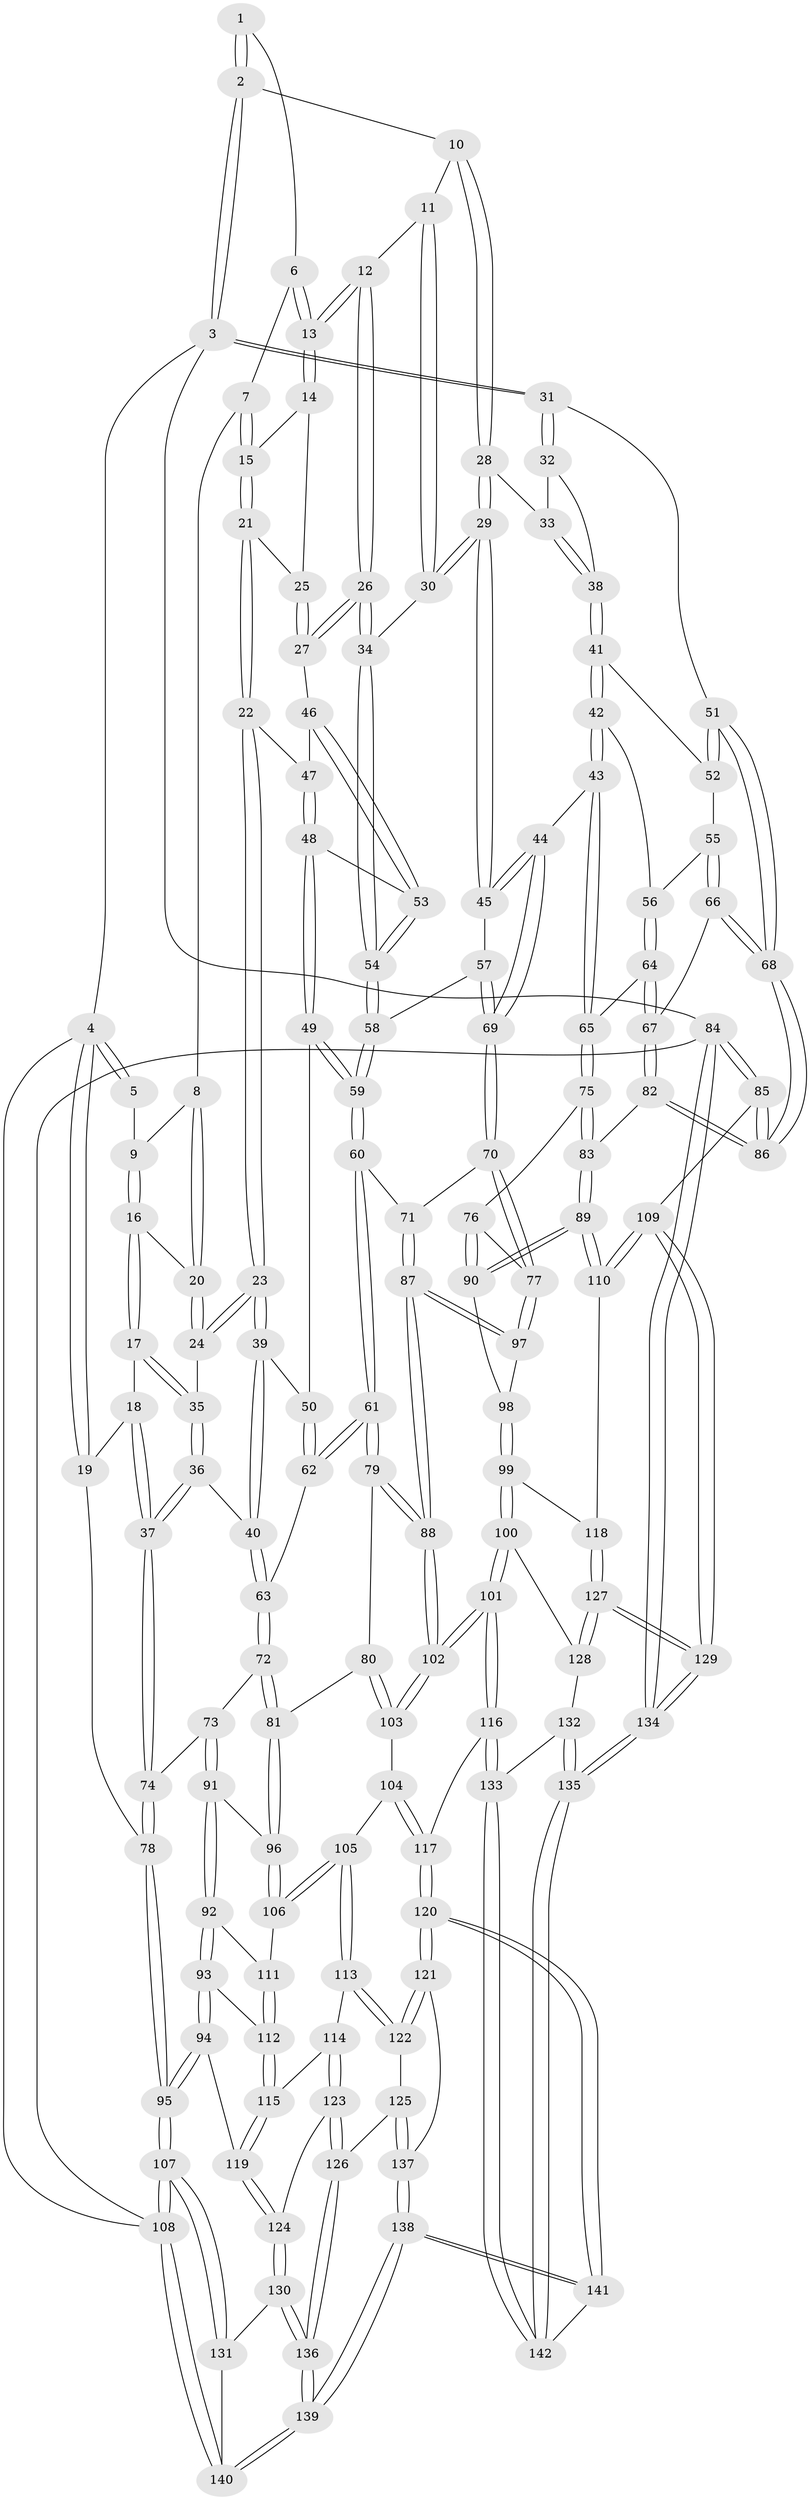 // coarse degree distribution, {4: 0.5222222222222223, 5: 0.3111111111111111, 7: 0.022222222222222223, 2: 0.022222222222222223, 3: 0.044444444444444446, 6: 0.07777777777777778}
// Generated by graph-tools (version 1.1) at 2025/24/03/03/25 07:24:38]
// undirected, 142 vertices, 352 edges
graph export_dot {
graph [start="1"]
  node [color=gray90,style=filled];
  1 [pos="+0.366722398799008+0"];
  2 [pos="+0.7387029421624242+0"];
  3 [pos="+1+0"];
  4 [pos="+0+0"];
  5 [pos="+0.03830519061478609+0"];
  6 [pos="+0.3649164026915718+0"];
  7 [pos="+0.3361126709651395+0"];
  8 [pos="+0.25507064029162635+0.057701361430743434"];
  9 [pos="+0.13062045363565716+0.009432984380252979"];
  10 [pos="+0.7085383444196562+0"];
  11 [pos="+0.6160894209699099+0.02885789872416457"];
  12 [pos="+0.5051367693126058+0.1049058260673948"];
  13 [pos="+0.479441803060692+0.09361664074089013"];
  14 [pos="+0.45453944004689045+0.09814705753318244"];
  15 [pos="+0.36650938958114804+0.099654648479197"];
  16 [pos="+0.12028925355431544+0.06604127326604942"];
  17 [pos="+0.09035047514281958+0.13229969102768235"];
  18 [pos="+0.02736427662512197+0.1533150208335715"];
  19 [pos="+0+0.08186940588287663"];
  20 [pos="+0.25854556275104984+0.12833329629023302"];
  21 [pos="+0.3116887488648975+0.17892919441234628"];
  22 [pos="+0.3102095920278772+0.1806808767719977"];
  23 [pos="+0.2950154131514459+0.18414529943310082"];
  24 [pos="+0.2738627801108066+0.17274103563775414"];
  25 [pos="+0.4160500306546876+0.15352019568819084"];
  26 [pos="+0.5086248621629089+0.2218109493479155"];
  27 [pos="+0.45627908519588906+0.22487017317735664"];
  28 [pos="+0.756433996247741+0.1318940477651173"];
  29 [pos="+0.6896552579876837+0.2576297506929702"];
  30 [pos="+0.5848259762311788+0.2543837847393178"];
  31 [pos="+1+0"];
  32 [pos="+0.99326452345071+0.059678731677851954"];
  33 [pos="+0.8082961103895183+0.15321625149290005"];
  34 [pos="+0.5427558345683251+0.25807271983215774"];
  35 [pos="+0.16578951028575253+0.1930733632276373"];
  36 [pos="+0.1293154207219968+0.3537347635696125"];
  37 [pos="+0.08667952885675666+0.3812031322644445"];
  38 [pos="+0.8823275370630864+0.20644715667730046"];
  39 [pos="+0.27564257481907534+0.3201364031241752"];
  40 [pos="+0.25062132035311147+0.34217309853695094"];
  41 [pos="+0.9244600371084172+0.25396070780017616"];
  42 [pos="+0.8583212519979674+0.3332813680070487"];
  43 [pos="+0.7818064581073707+0.3809211406566783"];
  44 [pos="+0.7376122829888951+0.36182268989981375"];
  45 [pos="+0.7233655938020507+0.3389992231866596"];
  46 [pos="+0.4386434511681949+0.2276624310272312"];
  47 [pos="+0.383933110425835+0.2198376265777899"];
  48 [pos="+0.369162643699117+0.32631602322451453"];
  49 [pos="+0.3604573498488465+0.33499193348093376"];
  50 [pos="+0.3571774484917943+0.33616228527550324"];
  51 [pos="+1+0.15371745864839803"];
  52 [pos="+0.9260158219610422+0.25408866071743946"];
  53 [pos="+0.407035195066016+0.3118070686606803"];
  54 [pos="+0.5122853273121146+0.34601540185720187"];
  55 [pos="+0.9804857569416386+0.38973114824886207"];
  56 [pos="+0.9386337265588585+0.3973790630412821"];
  57 [pos="+0.5640086299596271+0.38747104750872297"];
  58 [pos="+0.5112034614703481+0.3608443242043557"];
  59 [pos="+0.4793276463018633+0.4067099519278505"];
  60 [pos="+0.45764045759868804+0.47302050907139126"];
  61 [pos="+0.44217726389409523+0.47995918129194315"];
  62 [pos="+0.3690727965609275+0.44800046480500144"];
  63 [pos="+0.2973547881963741+0.4524245760537762"];
  64 [pos="+0.8849750702866934+0.4640840815360509"];
  65 [pos="+0.8126803233507793+0.4437258190974034"];
  66 [pos="+0.9875152331691353+0.39328068575469644"];
  67 [pos="+0.9457308850743807+0.5162349428752422"];
  68 [pos="+1+0.3920580716307002"];
  69 [pos="+0.6392353404800889+0.4738402556411935"];
  70 [pos="+0.6216513809839805+0.5346411614897055"];
  71 [pos="+0.4805364081831479+0.4861975089034341"];
  72 [pos="+0.2621156164152996+0.5045101527668754"];
  73 [pos="+0.0903645882247244+0.47751926650114795"];
  74 [pos="+0.05253372342054862+0.42375831257316965"];
  75 [pos="+0.7990201481290097+0.4899714243170843"];
  76 [pos="+0.7782119816994738+0.5336887200676329"];
  77 [pos="+0.6226117105752014+0.5369441512275727"];
  78 [pos="+0+0.42334543517329665"];
  79 [pos="+0.38276747811298933+0.5990794622348661"];
  80 [pos="+0.3415493714181613+0.60924069382482"];
  81 [pos="+0.30393071812629185+0.6087675936659572"];
  82 [pos="+0.9851976633515269+0.5839219894164261"];
  83 [pos="+0.9427518845048167+0.6070780252453476"];
  84 [pos="+1+1"];
  85 [pos="+1+0.8512206701997005"];
  86 [pos="+1+0.6094450977932763"];
  87 [pos="+0.518924957134567+0.6789379922636476"];
  88 [pos="+0.5056416795190919+0.6967641768998784"];
  89 [pos="+0.8258461312965328+0.6882074804542009"];
  90 [pos="+0.8224153683077658+0.683633420111557"];
  91 [pos="+0.10109081412412756+0.5447615241129752"];
  92 [pos="+0.08777514462673562+0.6354371939324615"];
  93 [pos="+0.050787001493741234+0.70720909540196"];
  94 [pos="+0+0.7485315622106624"];
  95 [pos="+0+0.821208045748298"];
  96 [pos="+0.27820562948501126+0.6307893288908393"];
  97 [pos="+0.6203314044341491+0.5821580516027991"];
  98 [pos="+0.6311378381326826+0.5926202868054397"];
  99 [pos="+0.6751464885149592+0.7589707462727735"];
  100 [pos="+0.6316357046662593+0.785097170265874"];
  101 [pos="+0.5388250617774833+0.7981975276043292"];
  102 [pos="+0.5074474388565652+0.7319100823241629"];
  103 [pos="+0.3707162730010478+0.7494121253656999"];
  104 [pos="+0.35114309250618336+0.7636353557303008"];
  105 [pos="+0.2710032908370605+0.7536362255343976"];
  106 [pos="+0.26370549227930734+0.6560362797442811"];
  107 [pos="+0+1"];
  108 [pos="+0+1"];
  109 [pos="+0.8783498851531569+0.7799707477958315"];
  110 [pos="+0.8215342296443824+0.716026816422015"];
  111 [pos="+0.2390142783709508+0.6606690216081818"];
  112 [pos="+0.14916323566826903+0.7262594885496914"];
  113 [pos="+0.2502662319290166+0.781361375281298"];
  114 [pos="+0.22207275672152674+0.7865589166624928"];
  115 [pos="+0.22186059528312813+0.7865356527070265"];
  116 [pos="+0.5337058301072114+0.8131226568791704"];
  117 [pos="+0.38140626419087015+0.885988737819132"];
  118 [pos="+0.7884776682343306+0.7371447788139203"];
  119 [pos="+0.11878707920171813+0.8359518969210373"];
  120 [pos="+0.37175188945406085+0.8974243112159447"];
  121 [pos="+0.33680139102026596+0.8858368851842353"];
  122 [pos="+0.25472720303401825+0.7912821258204937"];
  123 [pos="+0.2062787748250788+0.8479197758371226"];
  124 [pos="+0.13219761903126262+0.8756018679613425"];
  125 [pos="+0.24030522263560575+0.8983823292164813"];
  126 [pos="+0.2141804732339745+0.899370559058306"];
  127 [pos="+0.7481809853042426+0.8922685693023611"];
  128 [pos="+0.6928199556445237+0.872244788361736"];
  129 [pos="+0.8560266365711913+1"];
  130 [pos="+0.13511743420278688+0.8906823253643981"];
  131 [pos="+0.12383853879278969+0.9023868370366864"];
  132 [pos="+0.6759153605512108+0.8908218814077913"];
  133 [pos="+0.5671523064498053+0.9415881632954675"];
  134 [pos="+0.8868297252316436+1"];
  135 [pos="+0.7033485631535179+1"];
  136 [pos="+0.18078857352069863+0.9149924050304008"];
  137 [pos="+0.25280844453054174+0.9044782723411244"];
  138 [pos="+0.2766269516028956+1"];
  139 [pos="+0.23018948889686794+1"];
  140 [pos="+0.08337657456853134+1"];
  141 [pos="+0.3819587280196109+1"];
  142 [pos="+0.5858996728642426+1"];
  1 -- 2;
  1 -- 2;
  1 -- 6;
  2 -- 3;
  2 -- 3;
  2 -- 10;
  3 -- 4;
  3 -- 31;
  3 -- 31;
  3 -- 84;
  4 -- 5;
  4 -- 5;
  4 -- 19;
  4 -- 19;
  4 -- 108;
  5 -- 9;
  6 -- 7;
  6 -- 13;
  6 -- 13;
  7 -- 8;
  7 -- 15;
  7 -- 15;
  8 -- 9;
  8 -- 20;
  8 -- 20;
  9 -- 16;
  9 -- 16;
  10 -- 11;
  10 -- 28;
  10 -- 28;
  11 -- 12;
  11 -- 30;
  11 -- 30;
  12 -- 13;
  12 -- 13;
  12 -- 26;
  12 -- 26;
  13 -- 14;
  13 -- 14;
  14 -- 15;
  14 -- 25;
  15 -- 21;
  15 -- 21;
  16 -- 17;
  16 -- 17;
  16 -- 20;
  17 -- 18;
  17 -- 35;
  17 -- 35;
  18 -- 19;
  18 -- 37;
  18 -- 37;
  19 -- 78;
  20 -- 24;
  20 -- 24;
  21 -- 22;
  21 -- 22;
  21 -- 25;
  22 -- 23;
  22 -- 23;
  22 -- 47;
  23 -- 24;
  23 -- 24;
  23 -- 39;
  23 -- 39;
  24 -- 35;
  25 -- 27;
  25 -- 27;
  26 -- 27;
  26 -- 27;
  26 -- 34;
  26 -- 34;
  27 -- 46;
  28 -- 29;
  28 -- 29;
  28 -- 33;
  29 -- 30;
  29 -- 30;
  29 -- 45;
  29 -- 45;
  30 -- 34;
  31 -- 32;
  31 -- 32;
  31 -- 51;
  32 -- 33;
  32 -- 38;
  33 -- 38;
  33 -- 38;
  34 -- 54;
  34 -- 54;
  35 -- 36;
  35 -- 36;
  36 -- 37;
  36 -- 37;
  36 -- 40;
  37 -- 74;
  37 -- 74;
  38 -- 41;
  38 -- 41;
  39 -- 40;
  39 -- 40;
  39 -- 50;
  40 -- 63;
  40 -- 63;
  41 -- 42;
  41 -- 42;
  41 -- 52;
  42 -- 43;
  42 -- 43;
  42 -- 56;
  43 -- 44;
  43 -- 65;
  43 -- 65;
  44 -- 45;
  44 -- 45;
  44 -- 69;
  44 -- 69;
  45 -- 57;
  46 -- 47;
  46 -- 53;
  46 -- 53;
  47 -- 48;
  47 -- 48;
  48 -- 49;
  48 -- 49;
  48 -- 53;
  49 -- 50;
  49 -- 59;
  49 -- 59;
  50 -- 62;
  50 -- 62;
  51 -- 52;
  51 -- 52;
  51 -- 68;
  51 -- 68;
  52 -- 55;
  53 -- 54;
  53 -- 54;
  54 -- 58;
  54 -- 58;
  55 -- 56;
  55 -- 66;
  55 -- 66;
  56 -- 64;
  56 -- 64;
  57 -- 58;
  57 -- 69;
  57 -- 69;
  58 -- 59;
  58 -- 59;
  59 -- 60;
  59 -- 60;
  60 -- 61;
  60 -- 61;
  60 -- 71;
  61 -- 62;
  61 -- 62;
  61 -- 79;
  61 -- 79;
  62 -- 63;
  63 -- 72;
  63 -- 72;
  64 -- 65;
  64 -- 67;
  64 -- 67;
  65 -- 75;
  65 -- 75;
  66 -- 67;
  66 -- 68;
  66 -- 68;
  67 -- 82;
  67 -- 82;
  68 -- 86;
  68 -- 86;
  69 -- 70;
  69 -- 70;
  70 -- 71;
  70 -- 77;
  70 -- 77;
  71 -- 87;
  71 -- 87;
  72 -- 73;
  72 -- 81;
  72 -- 81;
  73 -- 74;
  73 -- 91;
  73 -- 91;
  74 -- 78;
  74 -- 78;
  75 -- 76;
  75 -- 83;
  75 -- 83;
  76 -- 77;
  76 -- 90;
  76 -- 90;
  77 -- 97;
  77 -- 97;
  78 -- 95;
  78 -- 95;
  79 -- 80;
  79 -- 88;
  79 -- 88;
  80 -- 81;
  80 -- 103;
  80 -- 103;
  81 -- 96;
  81 -- 96;
  82 -- 83;
  82 -- 86;
  82 -- 86;
  83 -- 89;
  83 -- 89;
  84 -- 85;
  84 -- 85;
  84 -- 134;
  84 -- 134;
  84 -- 108;
  85 -- 86;
  85 -- 86;
  85 -- 109;
  87 -- 88;
  87 -- 88;
  87 -- 97;
  87 -- 97;
  88 -- 102;
  88 -- 102;
  89 -- 90;
  89 -- 90;
  89 -- 110;
  89 -- 110;
  90 -- 98;
  91 -- 92;
  91 -- 92;
  91 -- 96;
  92 -- 93;
  92 -- 93;
  92 -- 111;
  93 -- 94;
  93 -- 94;
  93 -- 112;
  94 -- 95;
  94 -- 95;
  94 -- 119;
  95 -- 107;
  95 -- 107;
  96 -- 106;
  96 -- 106;
  97 -- 98;
  98 -- 99;
  98 -- 99;
  99 -- 100;
  99 -- 100;
  99 -- 118;
  100 -- 101;
  100 -- 101;
  100 -- 128;
  101 -- 102;
  101 -- 102;
  101 -- 116;
  101 -- 116;
  102 -- 103;
  102 -- 103;
  103 -- 104;
  104 -- 105;
  104 -- 117;
  104 -- 117;
  105 -- 106;
  105 -- 106;
  105 -- 113;
  105 -- 113;
  106 -- 111;
  107 -- 108;
  107 -- 108;
  107 -- 131;
  107 -- 131;
  108 -- 140;
  108 -- 140;
  109 -- 110;
  109 -- 110;
  109 -- 129;
  109 -- 129;
  110 -- 118;
  111 -- 112;
  111 -- 112;
  112 -- 115;
  112 -- 115;
  113 -- 114;
  113 -- 122;
  113 -- 122;
  114 -- 115;
  114 -- 123;
  114 -- 123;
  115 -- 119;
  115 -- 119;
  116 -- 117;
  116 -- 133;
  116 -- 133;
  117 -- 120;
  117 -- 120;
  118 -- 127;
  118 -- 127;
  119 -- 124;
  119 -- 124;
  120 -- 121;
  120 -- 121;
  120 -- 141;
  120 -- 141;
  121 -- 122;
  121 -- 122;
  121 -- 137;
  122 -- 125;
  123 -- 124;
  123 -- 126;
  123 -- 126;
  124 -- 130;
  124 -- 130;
  125 -- 126;
  125 -- 137;
  125 -- 137;
  126 -- 136;
  126 -- 136;
  127 -- 128;
  127 -- 128;
  127 -- 129;
  127 -- 129;
  128 -- 132;
  129 -- 134;
  129 -- 134;
  130 -- 131;
  130 -- 136;
  130 -- 136;
  131 -- 140;
  132 -- 133;
  132 -- 135;
  132 -- 135;
  133 -- 142;
  133 -- 142;
  134 -- 135;
  134 -- 135;
  135 -- 142;
  135 -- 142;
  136 -- 139;
  136 -- 139;
  137 -- 138;
  137 -- 138;
  138 -- 139;
  138 -- 139;
  138 -- 141;
  138 -- 141;
  139 -- 140;
  139 -- 140;
  141 -- 142;
}
